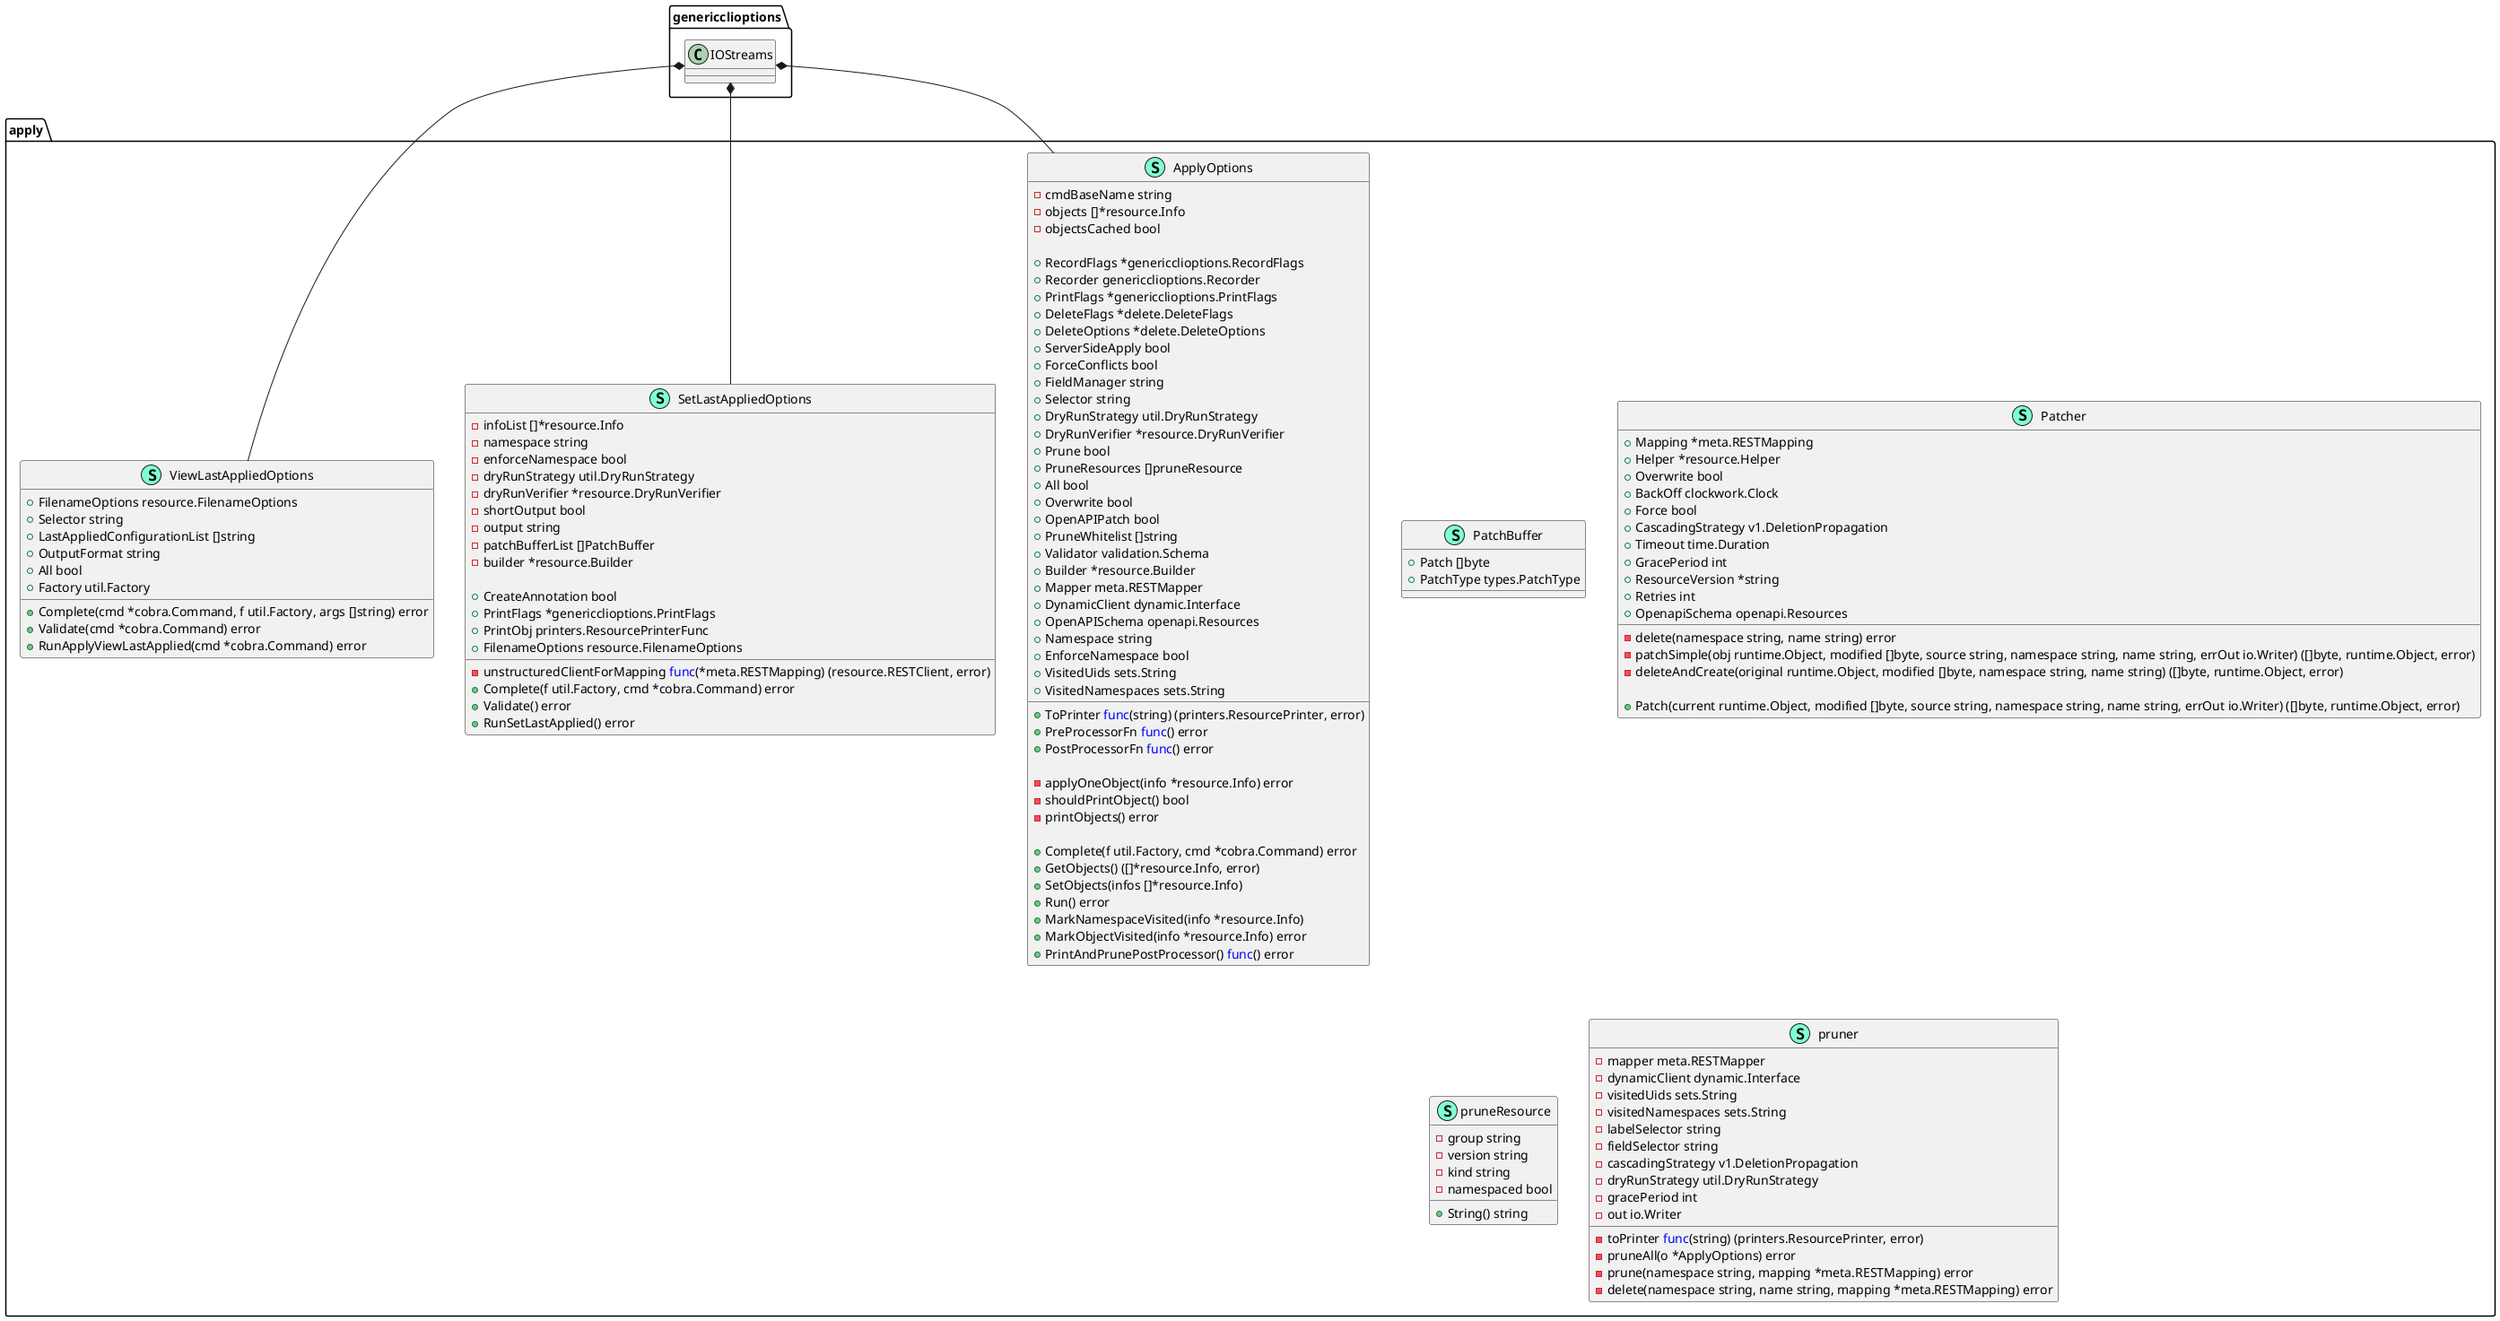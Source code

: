 @startuml
namespace apply {
    class ApplyOptions << (S,Aquamarine) >> {
        - cmdBaseName string
        - objects []*resource.Info
        - objectsCached bool

        + RecordFlags *genericclioptions.RecordFlags
        + Recorder genericclioptions.Recorder
        + PrintFlags *genericclioptions.PrintFlags
        + ToPrinter <font color=blue>func</font>(string) (printers.ResourcePrinter, error)
        + DeleteFlags *delete.DeleteFlags
        + DeleteOptions *delete.DeleteOptions
        + ServerSideApply bool
        + ForceConflicts bool
        + FieldManager string
        + Selector string
        + DryRunStrategy util.DryRunStrategy
        + DryRunVerifier *resource.DryRunVerifier
        + Prune bool
        + PruneResources []pruneResource
        + All bool
        + Overwrite bool
        + OpenAPIPatch bool
        + PruneWhitelist []string
        + Validator validation.Schema
        + Builder *resource.Builder
        + Mapper meta.RESTMapper
        + DynamicClient dynamic.Interface
        + OpenAPISchema openapi.Resources
        + Namespace string
        + EnforceNamespace bool
        + VisitedUids sets.String
        + VisitedNamespaces sets.String
        + PreProcessorFn <font color=blue>func</font>() error
        + PostProcessorFn <font color=blue>func</font>() error

        - applyOneObject(info *resource.Info) error
        - shouldPrintObject() bool
        - printObjects() error

        + Complete(f util.Factory, cmd *cobra.Command) error
        + GetObjects() ([]*resource.Info, error)
        + SetObjects(infos []*resource.Info) 
        + Run() error
        + MarkNamespaceVisited(info *resource.Info) 
        + MarkObjectVisited(info *resource.Info) error
        + PrintAndPrunePostProcessor() <font color=blue>func</font>() error

    }
    class PatchBuffer << (S,Aquamarine) >> {
        + Patch []byte
        + PatchType types.PatchType

    }
    class Patcher << (S,Aquamarine) >> {
        + Mapping *meta.RESTMapping
        + Helper *resource.Helper
        + Overwrite bool
        + BackOff clockwork.Clock
        + Force bool
        + CascadingStrategy v1.DeletionPropagation
        + Timeout time.Duration
        + GracePeriod int
        + ResourceVersion *string
        + Retries int
        + OpenapiSchema openapi.Resources

        - delete(namespace string, name string) error
        - patchSimple(obj runtime.Object, modified []byte, source string, namespace string, name string, errOut io.Writer) ([]byte, runtime.Object, error)
        - deleteAndCreate(original runtime.Object, modified []byte, namespace string, name string) ([]byte, runtime.Object, error)

        + Patch(current runtime.Object, modified []byte, source string, namespace string, name string, errOut io.Writer) ([]byte, runtime.Object, error)

    }
    class SetLastAppliedOptions << (S,Aquamarine) >> {
        - infoList []*resource.Info
        - namespace string
        - enforceNamespace bool
        - dryRunStrategy util.DryRunStrategy
        - dryRunVerifier *resource.DryRunVerifier
        - shortOutput bool
        - output string
        - patchBufferList []PatchBuffer
        - builder *resource.Builder
        - unstructuredClientForMapping <font color=blue>func</font>(*meta.RESTMapping) (resource.RESTClient, error)

        + CreateAnnotation bool
        + PrintFlags *genericclioptions.PrintFlags
        + PrintObj printers.ResourcePrinterFunc
        + FilenameOptions resource.FilenameOptions

        + Complete(f util.Factory, cmd *cobra.Command) error
        + Validate() error
        + RunSetLastApplied() error

    }
    class ViewLastAppliedOptions << (S,Aquamarine) >> {
        + FilenameOptions resource.FilenameOptions
        + Selector string
        + LastAppliedConfigurationList []string
        + OutputFormat string
        + All bool
        + Factory util.Factory

        + Complete(cmd *cobra.Command, f util.Factory, args []string) error
        + Validate(cmd *cobra.Command) error
        + RunApplyViewLastApplied(cmd *cobra.Command) error

    }
    class pruneResource << (S,Aquamarine) >> {
        - group string
        - version string
        - kind string
        - namespaced bool

        + String() string

    }
    class pruner << (S,Aquamarine) >> {
        - mapper meta.RESTMapper
        - dynamicClient dynamic.Interface
        - visitedUids sets.String
        - visitedNamespaces sets.String
        - labelSelector string
        - fieldSelector string
        - cascadingStrategy v1.DeletionPropagation
        - dryRunStrategy util.DryRunStrategy
        - gracePeriod int
        - toPrinter <font color=blue>func</font>(string) (printers.ResourcePrinter, error)
        - out io.Writer

        - pruneAll(o *ApplyOptions) error
        - prune(namespace string, mapping *meta.RESTMapping) error
        - delete(namespace string, name string, mapping *meta.RESTMapping) error

    }
}
"genericclioptions.IOStreams" *-- "apply.ApplyOptions"
"genericclioptions.IOStreams" *-- "apply.SetLastAppliedOptions"
"genericclioptions.IOStreams" *-- "apply.ViewLastAppliedOptions"


@enduml
